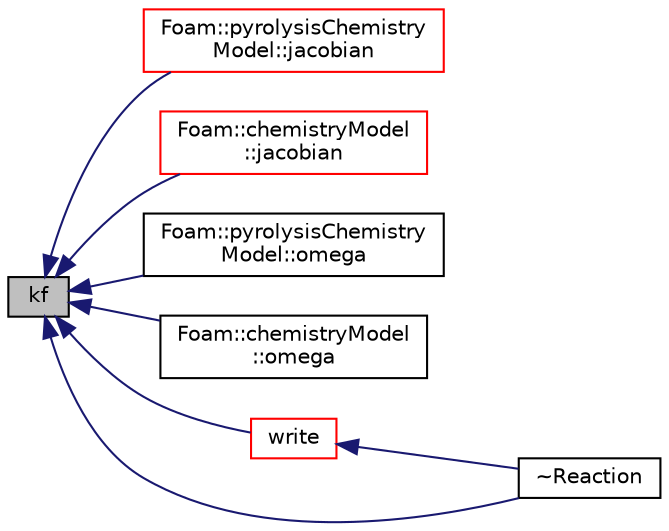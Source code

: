 digraph "kf"
{
  bgcolor="transparent";
  edge [fontname="Helvetica",fontsize="10",labelfontname="Helvetica",labelfontsize="10"];
  node [fontname="Helvetica",fontsize="10",shape=record];
  rankdir="LR";
  Node1 [label="kf",height=0.2,width=0.4,color="black", fillcolor="grey75", style="filled", fontcolor="black"];
  Node1 -> Node2 [dir="back",color="midnightblue",fontsize="10",style="solid",fontname="Helvetica"];
  Node2 [label="Foam::pyrolysisChemistry\lModel::jacobian",height=0.2,width=0.4,color="red",URL="$a02097.html#a8dbf3ce10c612a6f4bfe71ab14c4d914",tooltip="Calculate the Jacobian of the system. "];
  Node1 -> Node3 [dir="back",color="midnightblue",fontsize="10",style="solid",fontname="Helvetica"];
  Node3 [label="Foam::chemistryModel\l::jacobian",height=0.2,width=0.4,color="red",URL="$a00265.html#a8dbf3ce10c612a6f4bfe71ab14c4d914",tooltip="Calculate the Jacobian of the system. "];
  Node1 -> Node4 [dir="back",color="midnightblue",fontsize="10",style="solid",fontname="Helvetica"];
  Node4 [label="Foam::pyrolysisChemistry\lModel::omega",height=0.2,width=0.4,color="black",URL="$a02097.html#af5a35d4e6edd9ed6d17d97a7865e65f4",tooltip="Return the reaction rate for reaction r. "];
  Node1 -> Node5 [dir="back",color="midnightblue",fontsize="10",style="solid",fontname="Helvetica"];
  Node5 [label="Foam::chemistryModel\l::omega",height=0.2,width=0.4,color="black",URL="$a00265.html#a0a0efb18ef13f570fe50db7548016ea9",tooltip="Return the reaction rate for reaction r and the reference. "];
  Node1 -> Node6 [dir="back",color="midnightblue",fontsize="10",style="solid",fontname="Helvetica"];
  Node6 [label="write",height=0.2,width=0.4,color="red",URL="$a02153.html#a0941061ad5a26be83b4107d05750ace6",tooltip="Write. "];
  Node6 -> Node7 [dir="back",color="midnightblue",fontsize="10",style="solid",fontname="Helvetica"];
  Node7 [label="~Reaction",height=0.2,width=0.4,color="black",URL="$a02153.html#ac3b086991383b38bb29c0d07a837745a",tooltip="Destructor. "];
  Node1 -> Node7 [dir="back",color="midnightblue",fontsize="10",style="solid",fontname="Helvetica"];
}
